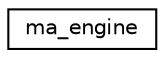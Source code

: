 digraph "Graphical Class Hierarchy"
{
 // LATEX_PDF_SIZE
  edge [fontname="Helvetica",fontsize="10",labelfontname="Helvetica",labelfontsize="10"];
  node [fontname="Helvetica",fontsize="10",shape=record];
  rankdir="LR";
  Node0 [label="ma_engine",height=0.2,width=0.4,color="black", fillcolor="white", style="filled",URL="$structma__engine.html",tooltip=" "];
}
